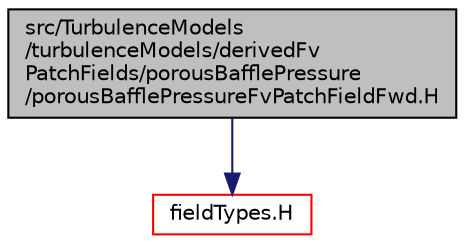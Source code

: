 digraph "src/TurbulenceModels/turbulenceModels/derivedFvPatchFields/porousBafflePressure/porousBafflePressureFvPatchFieldFwd.H"
{
  bgcolor="transparent";
  edge [fontname="Helvetica",fontsize="10",labelfontname="Helvetica",labelfontsize="10"];
  node [fontname="Helvetica",fontsize="10",shape=record];
  Node1 [label="src/TurbulenceModels\l/turbulenceModels/derivedFv\lPatchFields/porousBafflePressure\l/porousBafflePressureFvPatchFieldFwd.H",height=0.2,width=0.4,color="black", fillcolor="grey75", style="filled" fontcolor="black"];
  Node1 -> Node2 [color="midnightblue",fontsize="10",style="solid",fontname="Helvetica"];
  Node2 [label="fieldTypes.H",height=0.2,width=0.4,color="red",URL="$fieldTypes_8H.html",tooltip="Header files for all the primitive types that Fields are instantiated for. "];
}
